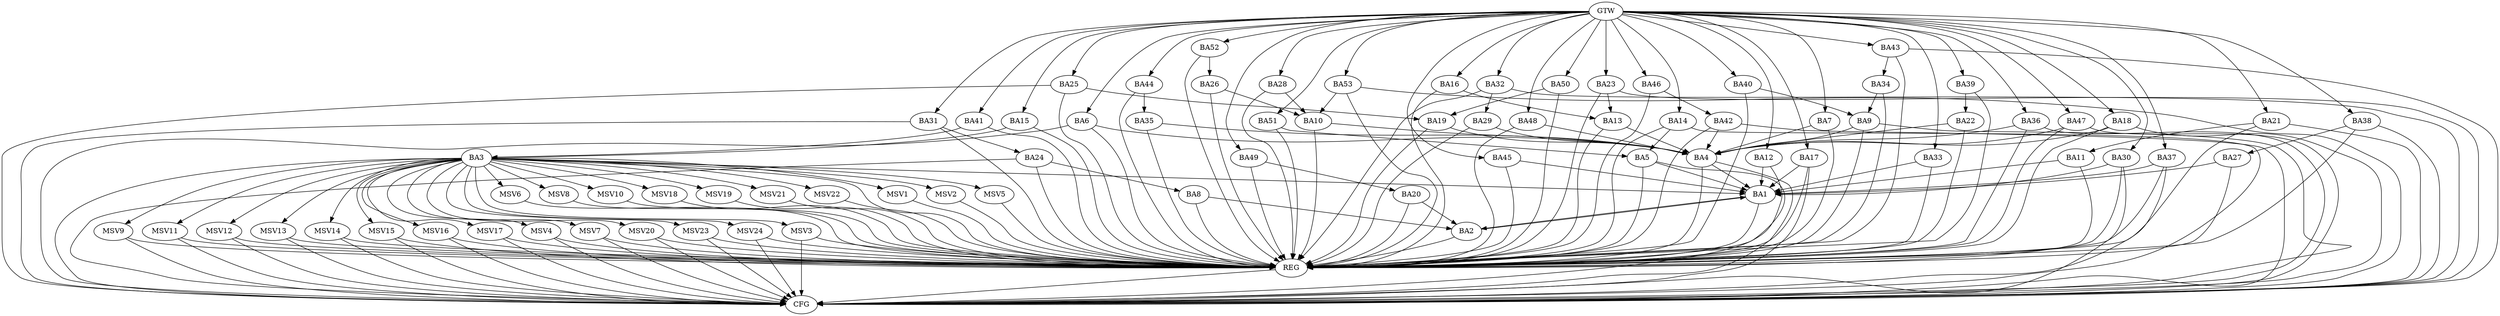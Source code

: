 strict digraph G {
  BA1 [ label="BA1" ];
  BA2 [ label="BA2" ];
  BA3 [ label="BA3" ];
  BA4 [ label="BA4" ];
  BA5 [ label="BA5" ];
  BA6 [ label="BA6" ];
  BA7 [ label="BA7" ];
  BA8 [ label="BA8" ];
  BA9 [ label="BA9" ];
  BA10 [ label="BA10" ];
  BA11 [ label="BA11" ];
  BA12 [ label="BA12" ];
  BA13 [ label="BA13" ];
  BA14 [ label="BA14" ];
  BA15 [ label="BA15" ];
  BA16 [ label="BA16" ];
  BA17 [ label="BA17" ];
  BA18 [ label="BA18" ];
  BA19 [ label="BA19" ];
  BA20 [ label="BA20" ];
  BA21 [ label="BA21" ];
  BA22 [ label="BA22" ];
  BA23 [ label="BA23" ];
  BA24 [ label="BA24" ];
  BA25 [ label="BA25" ];
  BA26 [ label="BA26" ];
  BA27 [ label="BA27" ];
  BA28 [ label="BA28" ];
  BA29 [ label="BA29" ];
  BA30 [ label="BA30" ];
  BA31 [ label="BA31" ];
  BA32 [ label="BA32" ];
  BA33 [ label="BA33" ];
  BA34 [ label="BA34" ];
  BA35 [ label="BA35" ];
  BA36 [ label="BA36" ];
  BA37 [ label="BA37" ];
  BA38 [ label="BA38" ];
  BA39 [ label="BA39" ];
  BA40 [ label="BA40" ];
  BA41 [ label="BA41" ];
  BA42 [ label="BA42" ];
  BA43 [ label="BA43" ];
  BA44 [ label="BA44" ];
  BA45 [ label="BA45" ];
  BA46 [ label="BA46" ];
  BA47 [ label="BA47" ];
  BA48 [ label="BA48" ];
  BA49 [ label="BA49" ];
  BA50 [ label="BA50" ];
  BA51 [ label="BA51" ];
  BA52 [ label="BA52" ];
  BA53 [ label="BA53" ];
  GTW [ label="GTW" ];
  REG [ label="REG" ];
  CFG [ label="CFG" ];
  MSV1 [ label="MSV1" ];
  MSV2 [ label="MSV2" ];
  MSV3 [ label="MSV3" ];
  MSV4 [ label="MSV4" ];
  MSV5 [ label="MSV5" ];
  MSV6 [ label="MSV6" ];
  MSV7 [ label="MSV7" ];
  MSV8 [ label="MSV8" ];
  MSV9 [ label="MSV9" ];
  MSV10 [ label="MSV10" ];
  MSV11 [ label="MSV11" ];
  MSV12 [ label="MSV12" ];
  MSV13 [ label="MSV13" ];
  MSV14 [ label="MSV14" ];
  MSV15 [ label="MSV15" ];
  MSV16 [ label="MSV16" ];
  MSV17 [ label="MSV17" ];
  MSV18 [ label="MSV18" ];
  MSV19 [ label="MSV19" ];
  MSV20 [ label="MSV20" ];
  MSV21 [ label="MSV21" ];
  MSV22 [ label="MSV22" ];
  MSV23 [ label="MSV23" ];
  MSV24 [ label="MSV24" ];
  BA1 -> BA2;
  BA2 -> BA1;
  BA3 -> BA1;
  BA4 -> BA1;
  BA5 -> BA1;
  BA6 -> BA4;
  BA7 -> BA4;
  BA8 -> BA2;
  BA9 -> BA4;
  BA10 -> BA4;
  BA11 -> BA1;
  BA12 -> BA1;
  BA13 -> BA4;
  BA14 -> BA5;
  BA15 -> BA3;
  BA16 -> BA13;
  BA17 -> BA1;
  BA18 -> BA4;
  BA19 -> BA4;
  BA20 -> BA2;
  BA21 -> BA11;
  BA22 -> BA4;
  BA23 -> BA13;
  BA24 -> BA8;
  BA25 -> BA19;
  BA26 -> BA10;
  BA27 -> BA1;
  BA28 -> BA10;
  BA29 -> BA4;
  BA30 -> BA1;
  BA31 -> BA24;
  BA32 -> BA29;
  BA33 -> BA1;
  BA34 -> BA9;
  BA35 -> BA4;
  BA36 -> BA4;
  BA37 -> BA1;
  BA38 -> BA27;
  BA39 -> BA22;
  BA40 -> BA9;
  BA41 -> BA3;
  BA42 -> BA4;
  BA43 -> BA34;
  BA44 -> BA35;
  BA45 -> BA1;
  BA46 -> BA42;
  BA47 -> BA4;
  BA48 -> BA4;
  BA49 -> BA20;
  BA50 -> BA19;
  BA51 -> BA5;
  BA52 -> BA26;
  BA53 -> BA10;
  GTW -> BA6;
  GTW -> BA7;
  GTW -> BA12;
  GTW -> BA14;
  GTW -> BA15;
  GTW -> BA16;
  GTW -> BA17;
  GTW -> BA18;
  GTW -> BA21;
  GTW -> BA23;
  GTW -> BA25;
  GTW -> BA28;
  GTW -> BA30;
  GTW -> BA31;
  GTW -> BA32;
  GTW -> BA33;
  GTW -> BA36;
  GTW -> BA37;
  GTW -> BA38;
  GTW -> BA39;
  GTW -> BA40;
  GTW -> BA41;
  GTW -> BA43;
  GTW -> BA44;
  GTW -> BA45;
  GTW -> BA46;
  GTW -> BA47;
  GTW -> BA48;
  GTW -> BA49;
  GTW -> BA50;
  GTW -> BA51;
  GTW -> BA52;
  GTW -> BA53;
  BA1 -> REG;
  BA2 -> REG;
  BA3 -> REG;
  BA4 -> REG;
  BA5 -> REG;
  BA6 -> REG;
  BA7 -> REG;
  BA8 -> REG;
  BA9 -> REG;
  BA10 -> REG;
  BA11 -> REG;
  BA12 -> REG;
  BA13 -> REG;
  BA14 -> REG;
  BA15 -> REG;
  BA16 -> REG;
  BA17 -> REG;
  BA18 -> REG;
  BA19 -> REG;
  BA20 -> REG;
  BA21 -> REG;
  BA22 -> REG;
  BA23 -> REG;
  BA24 -> REG;
  BA25 -> REG;
  BA26 -> REG;
  BA27 -> REG;
  BA28 -> REG;
  BA29 -> REG;
  BA30 -> REG;
  BA31 -> REG;
  BA32 -> REG;
  BA33 -> REG;
  BA34 -> REG;
  BA35 -> REG;
  BA36 -> REG;
  BA37 -> REG;
  BA38 -> REG;
  BA39 -> REG;
  BA40 -> REG;
  BA41 -> REG;
  BA42 -> REG;
  BA43 -> REG;
  BA44 -> REG;
  BA45 -> REG;
  BA46 -> REG;
  BA47 -> REG;
  BA48 -> REG;
  BA49 -> REG;
  BA50 -> REG;
  BA51 -> REG;
  BA52 -> REG;
  BA53 -> REG;
  BA3 -> CFG;
  BA43 -> CFG;
  BA5 -> CFG;
  BA31 -> CFG;
  BA30 -> CFG;
  BA47 -> CFG;
  BA53 -> CFG;
  BA23 -> CFG;
  BA6 -> CFG;
  BA25 -> CFG;
  BA24 -> CFG;
  BA38 -> CFG;
  BA42 -> CFG;
  BA14 -> CFG;
  BA21 -> CFG;
  BA36 -> CFG;
  BA37 -> CFG;
  BA32 -> CFG;
  BA18 -> CFG;
  BA4 -> CFG;
  BA17 -> CFG;
  BA9 -> CFG;
  REG -> CFG;
  BA3 -> MSV1;
  BA3 -> MSV2;
  BA3 -> MSV3;
  BA3 -> MSV4;
  MSV1 -> REG;
  MSV2 -> REG;
  MSV3 -> REG;
  MSV3 -> CFG;
  MSV4 -> REG;
  MSV4 -> CFG;
  BA3 -> MSV5;
  BA3 -> MSV6;
  MSV5 -> REG;
  MSV6 -> REG;
  BA3 -> MSV7;
  MSV7 -> REG;
  MSV7 -> CFG;
  BA3 -> MSV8;
  MSV8 -> REG;
  BA3 -> MSV9;
  BA3 -> MSV10;
  MSV9 -> REG;
  MSV9 -> CFG;
  MSV10 -> REG;
  BA3 -> MSV11;
  MSV11 -> REG;
  MSV11 -> CFG;
  BA3 -> MSV12;
  MSV12 -> REG;
  MSV12 -> CFG;
  BA3 -> MSV13;
  MSV13 -> REG;
  MSV13 -> CFG;
  BA3 -> MSV14;
  MSV14 -> REG;
  MSV14 -> CFG;
  BA3 -> MSV15;
  MSV15 -> REG;
  MSV15 -> CFG;
  BA3 -> MSV16;
  MSV16 -> REG;
  MSV16 -> CFG;
  BA3 -> MSV17;
  MSV17 -> REG;
  MSV17 -> CFG;
  BA3 -> MSV18;
  MSV18 -> REG;
  BA3 -> MSV19;
  MSV19 -> REG;
  BA3 -> MSV20;
  MSV20 -> REG;
  MSV20 -> CFG;
  BA3 -> MSV21;
  MSV21 -> REG;
  BA3 -> MSV22;
  BA3 -> MSV23;
  BA3 -> MSV24;
  MSV22 -> REG;
  MSV23 -> REG;
  MSV23 -> CFG;
  MSV24 -> REG;
  MSV24 -> CFG;
}
